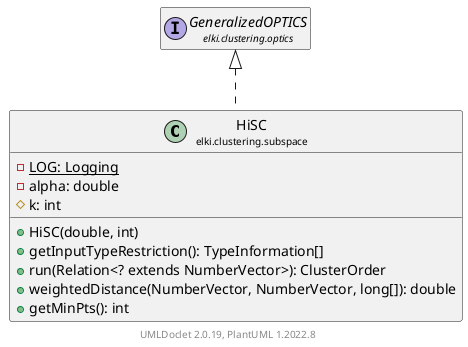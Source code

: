 @startuml
    remove .*\.(Instance|Par|Parameterizer|Factory)$
    set namespaceSeparator none
    hide empty fields
    hide empty methods

    class "<size:14>HiSC\n<size:10>elki.clustering.subspace" as elki.clustering.subspace.HiSC [[HiSC.html]] {
        {static} -LOG: Logging
        -alpha: double
        #k: int
        +HiSC(double, int)
        +getInputTypeRestriction(): TypeInformation[]
        +run(Relation<? extends NumberVector>): ClusterOrder
        +weightedDistance(NumberVector, NumberVector, long[]): double
        +getMinPts(): int
    }

    interface "<size:14>GeneralizedOPTICS\n<size:10>elki.clustering.optics" as elki.clustering.optics.GeneralizedOPTICS [[../optics/GeneralizedOPTICS.html]]
    class "<size:14>HiSC.Instance\n<size:10>elki.clustering.subspace" as elki.clustering.subspace.HiSC.Instance [[HiSC.Instance.html]]
    class "<size:14>HiSC.Par\n<size:10>elki.clustering.subspace" as elki.clustering.subspace.HiSC.Par [[HiSC.Par.html]]

    elki.clustering.optics.GeneralizedOPTICS <|.. elki.clustering.subspace.HiSC
    elki.clustering.subspace.HiSC +-- elki.clustering.subspace.HiSC.Instance
    elki.clustering.subspace.HiSC +-- elki.clustering.subspace.HiSC.Par

    center footer UMLDoclet 2.0.19, PlantUML 1.2022.8
@enduml
